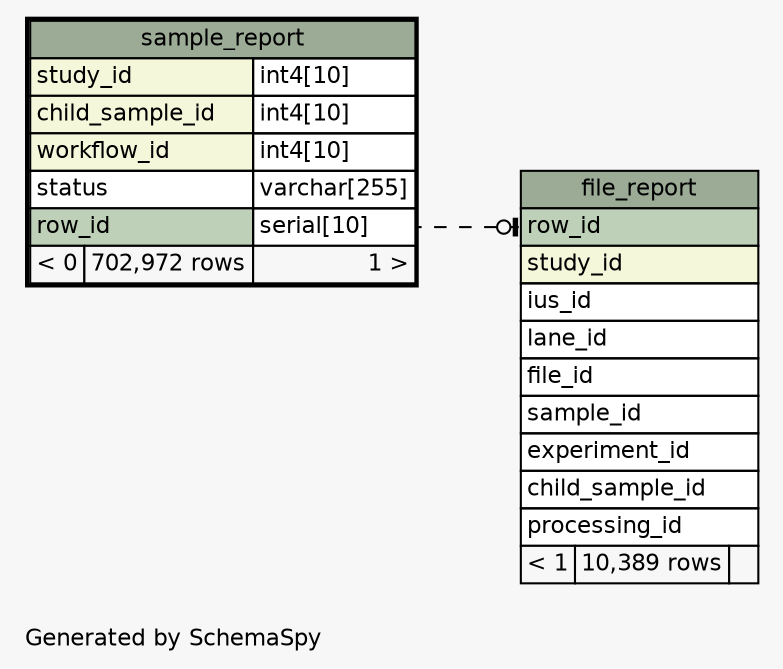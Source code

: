 // dot 2.32.0 on Mac OS X 10.8.3
// SchemaSpy rev 590
digraph "impliedTwoDegreesRelationshipsDiagram" {
  graph [
    rankdir="RL"
    bgcolor="#f7f7f7"
    label="\nGenerated by SchemaSpy"
    labeljust="l"
    nodesep="0.18"
    ranksep="0.46"
    fontname="Helvetica"
    fontsize="11"
  ];
  node [
    fontname="Helvetica"
    fontsize="11"
    shape="plaintext"
  ];
  edge [
    arrowsize="0.8"
  ];
  "file_report":"row_id":w -> "sample_report":"row_id.type":e [arrowhead=none dir=back arrowtail=teeodot style=dashed];
  "file_report" [
    label=<
    <TABLE BORDER="0" CELLBORDER="1" CELLSPACING="0" BGCOLOR="#ffffff">
      <TR><TD COLSPAN="3" BGCOLOR="#9bab96" ALIGN="CENTER">file_report</TD></TR>
      <TR><TD PORT="row_id" COLSPAN="3" BGCOLOR="#bed1b8" ALIGN="LEFT">row_id</TD></TR>
      <TR><TD PORT="study_id" COLSPAN="3" BGCOLOR="#f4f7da" ALIGN="LEFT">study_id</TD></TR>
      <TR><TD PORT="ius_id" COLSPAN="3" ALIGN="LEFT">ius_id</TD></TR>
      <TR><TD PORT="lane_id" COLSPAN="3" ALIGN="LEFT">lane_id</TD></TR>
      <TR><TD PORT="file_id" COLSPAN="3" ALIGN="LEFT">file_id</TD></TR>
      <TR><TD PORT="sample_id" COLSPAN="3" ALIGN="LEFT">sample_id</TD></TR>
      <TR><TD PORT="experiment_id" COLSPAN="3" ALIGN="LEFT">experiment_id</TD></TR>
      <TR><TD PORT="child_sample_id" COLSPAN="3" ALIGN="LEFT">child_sample_id</TD></TR>
      <TR><TD PORT="processing_id" COLSPAN="3" ALIGN="LEFT">processing_id</TD></TR>
      <TR><TD ALIGN="LEFT" BGCOLOR="#f7f7f7">&lt; 1</TD><TD ALIGN="RIGHT" BGCOLOR="#f7f7f7">10,389 rows</TD><TD ALIGN="RIGHT" BGCOLOR="#f7f7f7">  </TD></TR>
    </TABLE>>
    URL="file_report.html"
    tooltip="file_report"
  ];
  "sample_report" [
    label=<
    <TABLE BORDER="2" CELLBORDER="1" CELLSPACING="0" BGCOLOR="#ffffff">
      <TR><TD COLSPAN="3" BGCOLOR="#9bab96" ALIGN="CENTER">sample_report</TD></TR>
      <TR><TD PORT="study_id" COLSPAN="2" BGCOLOR="#f4f7da" ALIGN="LEFT">study_id</TD><TD PORT="study_id.type" ALIGN="LEFT">int4[10]</TD></TR>
      <TR><TD PORT="child_sample_id" COLSPAN="2" BGCOLOR="#f4f7da" ALIGN="LEFT">child_sample_id</TD><TD PORT="child_sample_id.type" ALIGN="LEFT">int4[10]</TD></TR>
      <TR><TD PORT="workflow_id" COLSPAN="2" BGCOLOR="#f4f7da" ALIGN="LEFT">workflow_id</TD><TD PORT="workflow_id.type" ALIGN="LEFT">int4[10]</TD></TR>
      <TR><TD PORT="status" COLSPAN="2" ALIGN="LEFT">status</TD><TD PORT="status.type" ALIGN="LEFT">varchar[255]</TD></TR>
      <TR><TD PORT="row_id" COLSPAN="2" BGCOLOR="#bed1b8" ALIGN="LEFT">row_id</TD><TD PORT="row_id.type" ALIGN="LEFT">serial[10]</TD></TR>
      <TR><TD ALIGN="LEFT" BGCOLOR="#f7f7f7">&lt; 0</TD><TD ALIGN="RIGHT" BGCOLOR="#f7f7f7">702,972 rows</TD><TD ALIGN="RIGHT" BGCOLOR="#f7f7f7">1 &gt;</TD></TR>
    </TABLE>>
    URL="sample_report.html"
    tooltip="sample_report"
  ];
}
